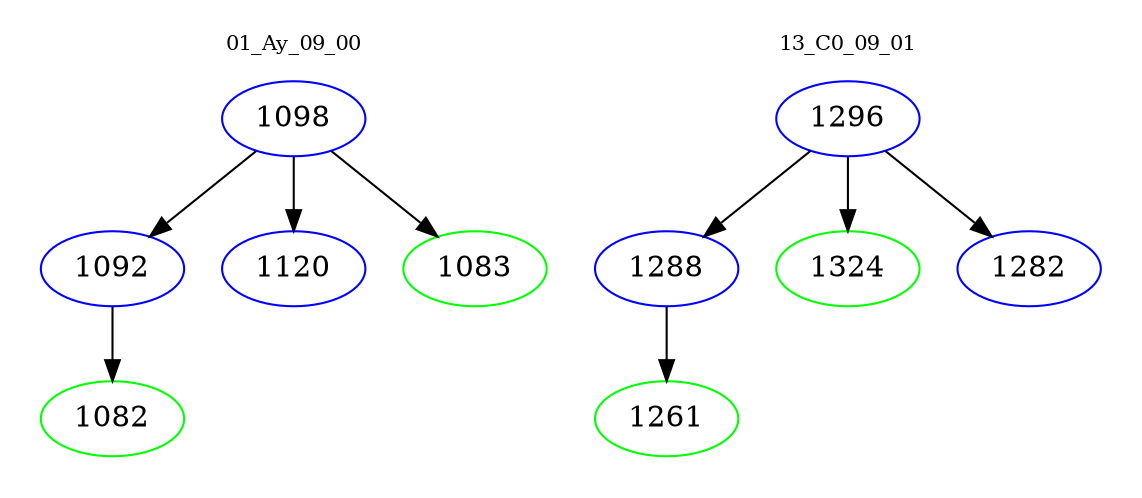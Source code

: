 digraph{
subgraph cluster_0 {
color = white
label = "01_Ay_09_00";
fontsize=10;
T0_1098 [label="1098", color="blue"]
T0_1098 -> T0_1092 [color="black"]
T0_1092 [label="1092", color="blue"]
T0_1092 -> T0_1082 [color="black"]
T0_1082 [label="1082", color="green"]
T0_1098 -> T0_1120 [color="black"]
T0_1120 [label="1120", color="blue"]
T0_1098 -> T0_1083 [color="black"]
T0_1083 [label="1083", color="green"]
}
subgraph cluster_1 {
color = white
label = "13_C0_09_01";
fontsize=10;
T1_1296 [label="1296", color="blue"]
T1_1296 -> T1_1288 [color="black"]
T1_1288 [label="1288", color="blue"]
T1_1288 -> T1_1261 [color="black"]
T1_1261 [label="1261", color="green"]
T1_1296 -> T1_1324 [color="black"]
T1_1324 [label="1324", color="green"]
T1_1296 -> T1_1282 [color="black"]
T1_1282 [label="1282", color="blue"]
}
}
